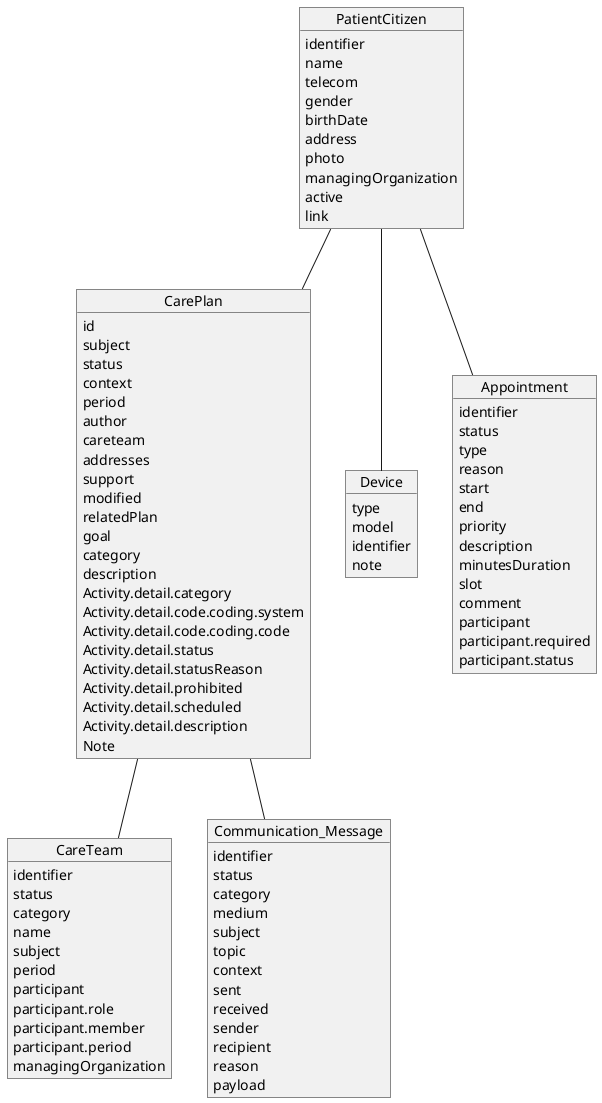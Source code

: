 @startuml
object PatientCitizen{
    identifier
    name
    telecom
    gender
    birthDate
    address
    photo
    managingOrganization
    active
    link
}

object CareTeam{
    identifier
    status
    category
    name
    subject
    period
    participant
    participant.role
    participant.member
    participant.period
    managingOrganization
}

object CarePlan{
    id
    subject
    status
    context
    period
    author
    careteam
    addresses
    support
    modified
    relatedPlan
    goal
    category
    description
    Activity.detail.category
    Activity.detail.code.coding.system
    Activity.detail.code.coding.code
    Activity.detail.status
    Activity.detail.statusReason
    Activity.detail.prohibited
    Activity.detail.scheduled
    Activity.detail.description
    Note
}


object Communication_Message{
    identifier
    status
    category
    medium
    subject
    topic
    context
    sent
    received
    sender
    recipient
    reason
    payload    
}

object Device{
    type
    model
    identifier
    note
}

object Appointment{
    identifier
    status
    type
    reason
    start
    end
    priority
    description
    minutesDuration
    slot
    comment
    participant
    participant.required
    participant.status
}

PatientCitizen -- Device
PatientCitizen -- Appointment

PatientCitizen -- CarePlan

CarePlan -- CareTeam
CarePlan -- Communication_Message
@enduml
